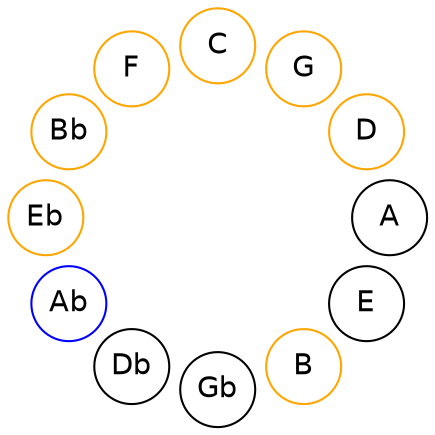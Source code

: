 
graph {

layout = circo;
mindist = .1

node [shape = circle, fontname = Helvetica, margin = 0]
edge [style=invis]

subgraph 1 {
	E -- B -- Gb -- Db -- Ab -- Eb -- Bb -- F -- C -- G -- D -- A -- E
}

B [color=orange];
Ab [color=blue];
Eb [color=orange];
Bb [color=orange];
F [color=orange];
C [color=orange];
G [color=orange];
D [color=orange];
}
